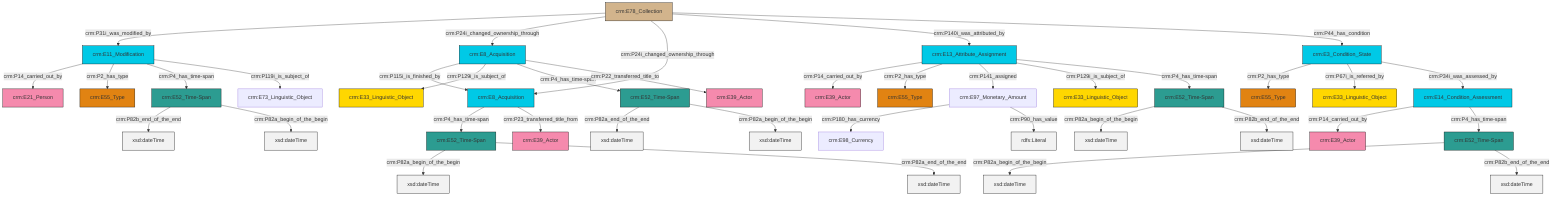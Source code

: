 graph TD
classDef Literal fill:#f2f2f2,stroke:#000000;
classDef CRM_Entity fill:#FFFFFF,stroke:#000000;
classDef Temporal_Entity fill:#00C9E6, stroke:#000000;
classDef Type fill:#E18312, stroke:#000000;
classDef Time-Span fill:#2C9C91, stroke:#000000;
classDef Appellation fill:#FFEB7F, stroke:#000000;
classDef Place fill:#008836, stroke:#000000;
classDef Persistent_Item fill:#B266B2, stroke:#000000;
classDef Conceptual_Object fill:#FFD700, stroke:#000000;
classDef Physical_Thing fill:#D2B48C, stroke:#000000;
classDef Actor fill:#f58aad, stroke:#000000;
classDef PC_Classes fill:#4ce600, stroke:#000000;
classDef Multi fill:#cccccc,stroke:#000000;

2["crm:E8_Acquisition"]:::Temporal_Entity -->|crm:P115i_is_finished_by| 3["crm:E8_Acquisition"]:::Temporal_Entity
6["crm:E14_Condition_Assessment"]:::Temporal_Entity -->|crm:P14_carried_out_by| 7["crm:E39_Actor"]:::Actor
3["crm:E8_Acquisition"]:::Temporal_Entity -->|crm:P4_has_time-span| 8["crm:E52_Time-Span"]:::Time-Span
12["crm:E13_Attribute_Assignment"]:::Temporal_Entity -->|crm:P14_carried_out_by| 13["crm:E39_Actor"]:::Actor
12["crm:E13_Attribute_Assignment"]:::Temporal_Entity -->|crm:P2_has_type| 14["crm:E55_Type"]:::Type
15["crm:E97_Monetary_Amount"]:::Default -->|crm:P180_has_currency| 16["crm:E98_Currency"]:::Default
19["crm:E52_Time-Span"]:::Time-Span -->|crm:P82a_begin_of_the_begin| 20[xsd:dateTime]:::Literal
2["crm:E8_Acquisition"]:::Temporal_Entity -->|crm:P129i_is_subject_of| 21["crm:E33_Linguistic_Object"]:::Conceptual_Object
6["crm:E14_Condition_Assessment"]:::Temporal_Entity -->|crm:P4_has_time-span| 19["crm:E52_Time-Span"]:::Time-Span
8["crm:E52_Time-Span"]:::Time-Span -->|crm:P82a_begin_of_the_begin| 22[xsd:dateTime]:::Literal
17["crm:E78_Collection"]:::Physical_Thing -->|crm:P31i_was_modified_by| 23["crm:E11_Modification"]:::Temporal_Entity
23["crm:E11_Modification"]:::Temporal_Entity -->|crm:P14_carried_out_by| 26["crm:E21_Person"]:::Actor
28["crm:E52_Time-Span"]:::Time-Span -->|crm:P82a_end_of_the_end| 29[xsd:dateTime]:::Literal
2["crm:E8_Acquisition"]:::Temporal_Entity -->|crm:P4_has_time-span| 28["crm:E52_Time-Span"]:::Time-Span
4["crm:E52_Time-Span"]:::Time-Span -->|crm:P82b_end_of_the_end| 32[xsd:dateTime]:::Literal
23["crm:E11_Modification"]:::Temporal_Entity -->|crm:P2_has_type| 9["crm:E55_Type"]:::Type
23["crm:E11_Modification"]:::Temporal_Entity -->|crm:P4_has_time-span| 4["crm:E52_Time-Span"]:::Time-Span
30["crm:E3_Condition_State"]:::Temporal_Entity -->|crm:P2_has_type| 34["crm:E55_Type"]:::Type
8["crm:E52_Time-Span"]:::Time-Span -->|crm:P82a_end_of_the_end| 36[xsd:dateTime]:::Literal
19["crm:E52_Time-Span"]:::Time-Span -->|crm:P82b_end_of_the_end| 40[xsd:dateTime]:::Literal
17["crm:E78_Collection"]:::Physical_Thing -->|crm:P24i_changed_ownership_through| 2["crm:E8_Acquisition"]:::Temporal_Entity
4["crm:E52_Time-Span"]:::Time-Span -->|crm:P82a_begin_of_the_begin| 43[xsd:dateTime]:::Literal
28["crm:E52_Time-Span"]:::Time-Span -->|crm:P82a_begin_of_the_begin| 46[xsd:dateTime]:::Literal
15["crm:E97_Monetary_Amount"]:::Default -->|crm:P90_has_value| 49[rdfs:Literal]:::Literal
17["crm:E78_Collection"]:::Physical_Thing -->|crm:P24i_changed_ownership_through| 3["crm:E8_Acquisition"]:::Temporal_Entity
12["crm:E13_Attribute_Assignment"]:::Temporal_Entity -->|crm:P141_assigned| 15["crm:E97_Monetary_Amount"]:::Default
23["crm:E11_Modification"]:::Temporal_Entity -->|crm:P119i_is_subject_of| 24["crm:E73_Linguistic_Object"]:::Default
2["crm:E8_Acquisition"]:::Temporal_Entity -->|crm:P22_transferred_title_to| 41["crm:E39_Actor"]:::Actor
30["crm:E3_Condition_State"]:::Temporal_Entity -->|crm:P67i_is_referred_by| 47["crm:E33_Linguistic_Object"]:::Conceptual_Object
17["crm:E78_Collection"]:::Physical_Thing -->|crm:P140i_was_attributed_by| 12["crm:E13_Attribute_Assignment"]:::Temporal_Entity
52["crm:E52_Time-Span"]:::Time-Span -->|crm:P82a_begin_of_the_begin| 56[xsd:dateTime]:::Literal
3["crm:E8_Acquisition"]:::Temporal_Entity -->|crm:P23_transferred_title_from| 54["crm:E39_Actor"]:::Actor
12["crm:E13_Attribute_Assignment"]:::Temporal_Entity -->|crm:P129i_is_subject_of| 0["crm:E33_Linguistic_Object"]:::Conceptual_Object
30["crm:E3_Condition_State"]:::Temporal_Entity -->|crm:P34i_was_assessed_by| 6["crm:E14_Condition_Assessment"]:::Temporal_Entity
12["crm:E13_Attribute_Assignment"]:::Temporal_Entity -->|crm:P4_has_time-span| 52["crm:E52_Time-Span"]:::Time-Span
17["crm:E78_Collection"]:::Physical_Thing -->|crm:P44_has_condition| 30["crm:E3_Condition_State"]:::Temporal_Entity
52["crm:E52_Time-Span"]:::Time-Span -->|crm:P82b_end_of_the_end| 60[xsd:dateTime]:::Literal